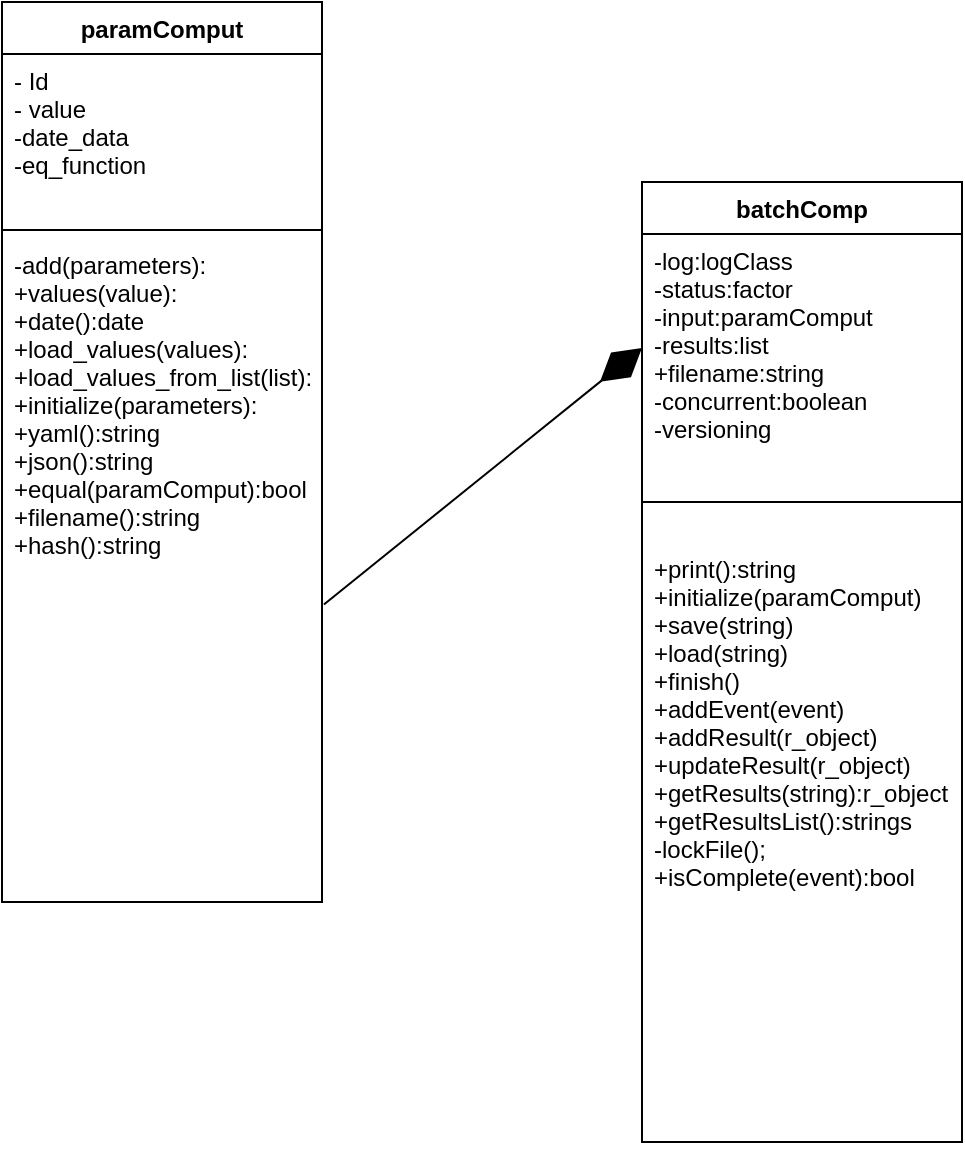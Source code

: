 <mxfile version="12.6.5" type="device" pages="2"><diagram id="C5RBs43oDa-KdzZeNtuy" name="Page-1"><mxGraphModel dx="1034" dy="1203" grid="1" gridSize="10" guides="1" tooltips="1" connect="1" arrows="1" fold="1" page="1" pageScale="1" pageWidth="850" pageHeight="1100" math="0" shadow="0"><root><mxCell id="WIyWlLk6GJQsqaUBKTNV-0"/><mxCell id="WIyWlLk6GJQsqaUBKTNV-1" parent="WIyWlLk6GJQsqaUBKTNV-0"/><mxCell id="r3kbDTplb89XVwuJddZ1-0" value="paramComput" style="swimlane;fontStyle=1;align=center;verticalAlign=top;childLayout=stackLayout;horizontal=1;startSize=26;horizontalStack=0;resizeParent=1;resizeParentMax=0;resizeLast=0;collapsible=1;marginBottom=0;" parent="WIyWlLk6GJQsqaUBKTNV-1" vertex="1"><mxGeometry x="60" y="30" width="160" height="450" as="geometry"><mxRectangle x="60" y="30" width="110" height="26" as="alternateBounds"/></mxGeometry></mxCell><mxCell id="r3kbDTplb89XVwuJddZ1-1" value="- Id&#10;- value&#10;-date_data&#10;-eq_function" style="text;strokeColor=none;fillColor=none;align=left;verticalAlign=top;spacingLeft=4;spacingRight=4;overflow=hidden;rotatable=0;points=[[0,0.5],[1,0.5]];portConstraint=eastwest;" parent="r3kbDTplb89XVwuJddZ1-0" vertex="1"><mxGeometry y="26" width="160" height="84" as="geometry"/></mxCell><mxCell id="r3kbDTplb89XVwuJddZ1-2" value="" style="line;strokeWidth=1;fillColor=none;align=left;verticalAlign=middle;spacingTop=-1;spacingLeft=3;spacingRight=3;rotatable=0;labelPosition=right;points=[];portConstraint=eastwest;" parent="r3kbDTplb89XVwuJddZ1-0" vertex="1"><mxGeometry y="110" width="160" height="8" as="geometry"/></mxCell><mxCell id="r3kbDTplb89XVwuJddZ1-3" value="-add(parameters):&#10;+values(value):&#10;+date():date&#10;+load_values(values):&#10;+load_values_from_list(list):&#10;+initialize(parameters):&#10;+yaml():string&#10;+json():string&#10;+equal(paramComput):bool&#10;+filename():string&#10;+hash():string&#10;&#10;" style="text;strokeColor=none;fillColor=none;align=left;verticalAlign=top;spacingLeft=4;spacingRight=4;overflow=hidden;rotatable=0;points=[[0,0.5],[1,0.5]];portConstraint=eastwest;" parent="r3kbDTplb89XVwuJddZ1-0" vertex="1"><mxGeometry y="118" width="160" height="332" as="geometry"/></mxCell><mxCell id="r3kbDTplb89XVwuJddZ1-13" value="" style="endArrow=diamondThin;endFill=1;endSize=24;html=1;exitX=1.006;exitY=0.552;exitDx=0;exitDy=0;entryX=0;entryY=0.5;entryDx=0;entryDy=0;exitPerimeter=0;" parent="WIyWlLk6GJQsqaUBKTNV-1" source="r3kbDTplb89XVwuJddZ1-3" target="r3kbDTplb89XVwuJddZ1-10" edge="1"><mxGeometry width="160" relative="1" as="geometry"><mxPoint x="160" y="310" as="sourcePoint"/><mxPoint x="320" y="310" as="targetPoint"/><Array as="points"/></mxGeometry></mxCell><mxCell id="r3kbDTplb89XVwuJddZ1-9" value="batchComp" style="swimlane;fontStyle=1;align=center;verticalAlign=top;childLayout=stackLayout;horizontal=1;startSize=26;horizontalStack=0;resizeParent=1;resizeParentMax=0;resizeLast=0;collapsible=1;marginBottom=0;" parent="WIyWlLk6GJQsqaUBKTNV-1" vertex="1"><mxGeometry x="380" y="120" width="160" height="480" as="geometry"/></mxCell><mxCell id="r3kbDTplb89XVwuJddZ1-10" value="-log:logClass&#10;-status:factor&#10;-input:paramComput&#10;-results:list&#10;+filename:string&#10;-concurrent:boolean&#10;-versioning&#10;&#10;" style="text;strokeColor=none;fillColor=none;align=left;verticalAlign=top;spacingLeft=4;spacingRight=4;overflow=hidden;rotatable=0;points=[[0,0.5],[1,0.5]];portConstraint=eastwest;" parent="r3kbDTplb89XVwuJddZ1-9" vertex="1"><mxGeometry y="26" width="160" height="114" as="geometry"/></mxCell><mxCell id="r3kbDTplb89XVwuJddZ1-11" value="" style="line;strokeWidth=1;fillColor=none;align=left;verticalAlign=middle;spacingTop=-1;spacingLeft=3;spacingRight=3;rotatable=0;labelPosition=right;points=[];portConstraint=eastwest;" parent="r3kbDTplb89XVwuJddZ1-9" vertex="1"><mxGeometry y="140" width="160" height="40" as="geometry"/></mxCell><mxCell id="r3kbDTplb89XVwuJddZ1-12" value="+print():string&#10;+initialize(paramComput)&#10;+save(string)&#10;+load(string)&#10;+finish()&#10;+addEvent(event)&#10;+addResult(r_object)&#10;+updateResult(r_object)&#10;+getResults(string):r_object&#10;+getResultsList():strings&#10;-lockFile();&#10;+isComplete(event):bool&#10;&#10;&#10;" style="text;strokeColor=none;fillColor=none;align=left;verticalAlign=top;spacingLeft=4;spacingRight=4;overflow=hidden;rotatable=0;points=[[0,0.5],[1,0.5]];portConstraint=eastwest;" parent="r3kbDTplb89XVwuJddZ1-9" vertex="1"><mxGeometry y="180" width="160" height="300" as="geometry"/></mxCell></root></mxGraphModel></diagram><diagram id="0AGM1KfVqstqTLiBZwk7" name="Page-2"><mxGraphModel dx="1034" dy="1203" grid="1" gridSize="10" guides="1" tooltips="1" connect="1" arrows="1" fold="1" page="1" pageScale="1" pageWidth="850" pageHeight="1100" math="0" shadow="0"><root><mxCell id="OlzSruFeaW3IjOHRIO66-0"/><mxCell id="OlzSruFeaW3IjOHRIO66-1" parent="OlzSruFeaW3IjOHRIO66-0"/><mxCell id="OlzSruFeaW3IjOHRIO66-2" value="log" style="swimlane;fontStyle=0;childLayout=stackLayout;horizontal=1;startSize=26;fillColor=#e0e0e0;horizontalStack=0;resizeParent=1;resizeParentMax=0;resizeLast=0;collapsible=1;marginBottom=0;swimlaneFillColor=#ffffff;align=center;fontSize=14;" parent="OlzSruFeaW3IjOHRIO66-1" vertex="1"><mxGeometry x="320" y="570" width="160" height="190" as="geometry"/></mxCell><mxCell id="OlzSruFeaW3IjOHRIO66-3" value="Id&#10;parameters&#10;Name&#10;descr&#10;time_init&#10;time_end&#10;notes&#10;fileName&#10;depends:list()&#10;" style="text;strokeColor=none;fillColor=none;spacingLeft=4;spacingRight=4;overflow=hidden;rotatable=0;points=[[0,0.5],[1,0.5]];portConstraint=eastwest;fontSize=12;" parent="OlzSruFeaW3IjOHRIO66-2" vertex="1"><mxGeometry y="26" width="160" height="164" as="geometry"/></mxCell><mxCell id="nHKG4V9yMktjc31YTXkd-4" value="Parameters" style="swimlane;fontStyle=0;childLayout=stackLayout;horizontal=1;startSize=26;fillColor=#e0e0e0;horizontalStack=0;resizeParent=1;resizeParentMax=0;resizeLast=0;collapsible=1;marginBottom=0;swimlaneFillColor=#ffffff;align=center;fontSize=14;" vertex="1" parent="OlzSruFeaW3IjOHRIO66-1"><mxGeometry x="345" y="370" width="160" height="110" as="geometry"/></mxCell><mxCell id="nHKG4V9yMktjc31YTXkd-5" value="Id&#10;Values&#10;eq_functions&#10;date&#10;" style="text;strokeColor=none;fillColor=none;spacingLeft=4;spacingRight=4;overflow=hidden;rotatable=0;points=[[0,0.5],[1,0.5]];portConstraint=eastwest;fontSize=12;" vertex="1" parent="nHKG4V9yMktjc31YTXkd-4"><mxGeometry y="26" width="160" height="84" as="geometry"/></mxCell><mxCell id="Wy7CQUOzTFjECHjCgZLb-0" value="logClass" style="swimlane;fontStyle=1;align=center;verticalAlign=top;childLayout=stackLayout;horizontal=1;startSize=26;horizontalStack=0;resizeParent=1;resizeParentMax=0;resizeLast=0;collapsible=1;marginBottom=0;" vertex="1" parent="OlzSruFeaW3IjOHRIO66-1"><mxGeometry x="110" y="370" width="160" height="248" as="geometry"/></mxCell><mxCell id="Wy7CQUOzTFjECHjCgZLb-1" value="+id&#10;+parameters&#10;+date" style="text;strokeColor=none;fillColor=none;align=left;verticalAlign=top;spacingLeft=4;spacingRight=4;overflow=hidden;rotatable=0;points=[[0,0.5],[1,0.5]];portConstraint=eastwest;" vertex="1" parent="Wy7CQUOzTFjECHjCgZLb-0"><mxGeometry y="26" width="160" height="144" as="geometry"/></mxCell><mxCell id="Wy7CQUOzTFjECHjCgZLb-2" value="" style="line;strokeWidth=1;fillColor=none;align=left;verticalAlign=middle;spacingTop=-1;spacingLeft=3;spacingRight=3;rotatable=0;labelPosition=right;points=[];portConstraint=eastwest;" vertex="1" parent="Wy7CQUOzTFjECHjCgZLb-0"><mxGeometry y="170" width="160" height="8" as="geometry"/></mxCell><mxCell id="Wy7CQUOzTFjECHjCgZLb-3" value="+ addEntry" style="text;strokeColor=none;fillColor=none;align=left;verticalAlign=top;spacingLeft=4;spacingRight=4;overflow=hidden;rotatable=0;points=[[0,0.5],[1,0.5]];portConstraint=eastwest;" vertex="1" parent="Wy7CQUOzTFjECHjCgZLb-0"><mxGeometry y="178" width="160" height="70" as="geometry"/></mxCell><mxCell id="Wy7CQUOzTFjECHjCgZLb-4" value="logEntry" style="swimlane;fontStyle=1;align=center;verticalAlign=top;childLayout=stackLayout;horizontal=1;startSize=26;horizontalStack=0;resizeParent=1;resizeParentMax=0;resizeLast=0;collapsible=1;marginBottom=0;" vertex="1" parent="OlzSruFeaW3IjOHRIO66-1"><mxGeometry x="185" y="790" width="160" height="230" as="geometry"/></mxCell><mxCell id="Wy7CQUOzTFjECHjCgZLb-5" value="+idEntry&#10;+ descr&#10;+time_init&#10;+time_end&#10;+notes&#10;+fileName&#10;+objectNames:((sys, name),..)&#10;+depends: list of events" style="text;strokeColor=none;fillColor=none;align=left;verticalAlign=top;spacingLeft=4;spacingRight=4;overflow=hidden;rotatable=0;points=[[0,0.5],[1,0.5]];portConstraint=eastwest;" vertex="1" parent="Wy7CQUOzTFjECHjCgZLb-4"><mxGeometry y="26" width="160" height="124" as="geometry"/></mxCell><mxCell id="Wy7CQUOzTFjECHjCgZLb-6" value="" style="line;strokeWidth=1;fillColor=none;align=left;verticalAlign=middle;spacingTop=-1;spacingLeft=3;spacingRight=3;rotatable=0;labelPosition=right;points=[];portConstraint=eastwest;" vertex="1" parent="Wy7CQUOzTFjECHjCgZLb-4"><mxGeometry y="150" width="160" height="8" as="geometry"/></mxCell><mxCell id="Wy7CQUOzTFjECHjCgZLb-7" value="+addEntry(all fields)&#10;+saveLog()&#10;+loadLog()" style="text;strokeColor=none;fillColor=none;align=left;verticalAlign=top;spacingLeft=4;spacingRight=4;overflow=hidden;rotatable=0;points=[[0,0.5],[1,0.5]];portConstraint=eastwest;" vertex="1" parent="Wy7CQUOzTFjECHjCgZLb-4"><mxGeometry y="158" width="160" height="72" as="geometry"/></mxCell></root></mxGraphModel></diagram></mxfile>